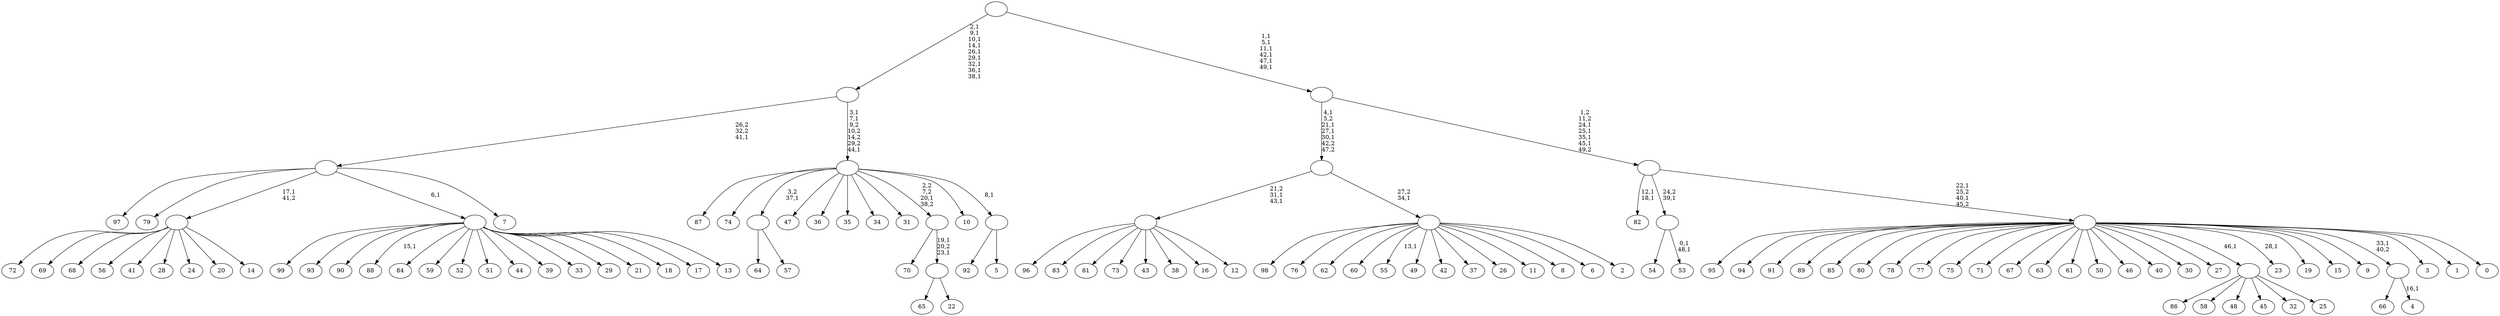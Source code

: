 digraph T {
	150 [label="99"]
	149 [label="98"]
	148 [label="97"]
	147 [label="96"]
	146 [label="95"]
	145 [label="94"]
	144 [label="93"]
	143 [label="92"]
	142 [label="91"]
	141 [label="90"]
	140 [label="89"]
	139 [label="88"]
	137 [label="87"]
	136 [label="86"]
	135 [label="85"]
	134 [label="84"]
	133 [label="83"]
	132 [label="82"]
	129 [label="81"]
	128 [label="80"]
	127 [label="79"]
	126 [label="78"]
	125 [label="77"]
	124 [label="76"]
	123 [label="75"]
	122 [label="74"]
	121 [label="73"]
	120 [label="72"]
	119 [label="71"]
	118 [label="70"]
	117 [label="69"]
	116 [label="68"]
	115 [label="67"]
	114 [label="66"]
	113 [label="65"]
	112 [label="64"]
	111 [label="63"]
	110 [label="62"]
	109 [label="61"]
	108 [label="60"]
	107 [label="59"]
	106 [label="58"]
	105 [label="57"]
	104 [label=""]
	103 [label="56"]
	102 [label="55"]
	100 [label="54"]
	99 [label="53"]
	96 [label=""]
	95 [label="52"]
	94 [label="51"]
	93 [label="50"]
	92 [label="49"]
	91 [label="48"]
	90 [label="47"]
	89 [label="46"]
	88 [label="45"]
	87 [label="44"]
	86 [label="43"]
	85 [label="42"]
	84 [label="41"]
	83 [label="40"]
	82 [label="39"]
	81 [label="38"]
	80 [label="37"]
	79 [label="36"]
	78 [label="35"]
	77 [label="34"]
	76 [label="33"]
	75 [label="32"]
	74 [label="31"]
	73 [label="30"]
	72 [label="29"]
	71 [label="28"]
	70 [label="27"]
	69 [label="26"]
	68 [label="25"]
	67 [label=""]
	66 [label="24"]
	65 [label="23"]
	63 [label="22"]
	62 [label=""]
	60 [label=""]
	59 [label="21"]
	58 [label="20"]
	57 [label="19"]
	56 [label="18"]
	55 [label="17"]
	54 [label="16"]
	53 [label="15"]
	52 [label="14"]
	51 [label=""]
	50 [label="13"]
	49 [label=""]
	48 [label="12"]
	47 [label=""]
	45 [label="11"]
	44 [label="10"]
	43 [label="9"]
	42 [label="8"]
	41 [label="7"]
	40 [label=""]
	39 [label="6"]
	38 [label="5"]
	37 [label=""]
	36 [label=""]
	33 [label=""]
	24 [label="4"]
	22 [label=""]
	21 [label="3"]
	20 [label="2"]
	19 [label=""]
	18 [label=""]
	14 [label="1"]
	13 [label="0"]
	12 [label=""]
	10 [label=""]
	6 [label=""]
	0 [label=""]
	104 -> 112 [label=""]
	104 -> 105 [label=""]
	96 -> 99 [label="0,1\n48,1"]
	96 -> 100 [label=""]
	67 -> 136 [label=""]
	67 -> 106 [label=""]
	67 -> 91 [label=""]
	67 -> 88 [label=""]
	67 -> 75 [label=""]
	67 -> 68 [label=""]
	62 -> 113 [label=""]
	62 -> 63 [label=""]
	60 -> 62 [label="19,1\n20,2\n23,1"]
	60 -> 118 [label=""]
	51 -> 120 [label=""]
	51 -> 117 [label=""]
	51 -> 116 [label=""]
	51 -> 103 [label=""]
	51 -> 84 [label=""]
	51 -> 71 [label=""]
	51 -> 66 [label=""]
	51 -> 58 [label=""]
	51 -> 52 [label=""]
	49 -> 139 [label="15,1"]
	49 -> 150 [label=""]
	49 -> 144 [label=""]
	49 -> 141 [label=""]
	49 -> 134 [label=""]
	49 -> 107 [label=""]
	49 -> 95 [label=""]
	49 -> 94 [label=""]
	49 -> 87 [label=""]
	49 -> 82 [label=""]
	49 -> 76 [label=""]
	49 -> 72 [label=""]
	49 -> 59 [label=""]
	49 -> 56 [label=""]
	49 -> 55 [label=""]
	49 -> 50 [label=""]
	47 -> 147 [label=""]
	47 -> 133 [label=""]
	47 -> 129 [label=""]
	47 -> 121 [label=""]
	47 -> 86 [label=""]
	47 -> 81 [label=""]
	47 -> 54 [label=""]
	47 -> 48 [label=""]
	40 -> 148 [label=""]
	40 -> 127 [label=""]
	40 -> 51 [label="17,1\n41,2"]
	40 -> 49 [label="6,1"]
	40 -> 41 [label=""]
	37 -> 143 [label=""]
	37 -> 38 [label=""]
	36 -> 137 [label=""]
	36 -> 122 [label=""]
	36 -> 104 [label="3,2\n37,1"]
	36 -> 90 [label=""]
	36 -> 79 [label=""]
	36 -> 78 [label=""]
	36 -> 77 [label=""]
	36 -> 74 [label=""]
	36 -> 60 [label="2,2\n7,2\n20,1\n38,2"]
	36 -> 44 [label=""]
	36 -> 37 [label="8,1"]
	33 -> 36 [label="3,1\n7,1\n9,2\n10,2\n14,2\n29,2\n44,1"]
	33 -> 40 [label="26,2\n32,2\n41,1"]
	22 -> 24 [label="16,1"]
	22 -> 114 [label=""]
	19 -> 102 [label="13,1"]
	19 -> 149 [label=""]
	19 -> 124 [label=""]
	19 -> 110 [label=""]
	19 -> 108 [label=""]
	19 -> 92 [label=""]
	19 -> 85 [label=""]
	19 -> 80 [label=""]
	19 -> 69 [label=""]
	19 -> 45 [label=""]
	19 -> 42 [label=""]
	19 -> 39 [label=""]
	19 -> 20 [label=""]
	18 -> 47 [label="21,2\n31,1\n43,1"]
	18 -> 19 [label="27,2\n34,1"]
	12 -> 65 [label="28,1"]
	12 -> 146 [label=""]
	12 -> 145 [label=""]
	12 -> 142 [label=""]
	12 -> 140 [label=""]
	12 -> 135 [label=""]
	12 -> 128 [label=""]
	12 -> 126 [label=""]
	12 -> 125 [label=""]
	12 -> 123 [label=""]
	12 -> 119 [label=""]
	12 -> 115 [label=""]
	12 -> 111 [label=""]
	12 -> 109 [label=""]
	12 -> 93 [label=""]
	12 -> 89 [label=""]
	12 -> 83 [label=""]
	12 -> 73 [label=""]
	12 -> 70 [label=""]
	12 -> 67 [label="46,1"]
	12 -> 57 [label=""]
	12 -> 53 [label=""]
	12 -> 43 [label=""]
	12 -> 22 [label="33,1\n40,2"]
	12 -> 21 [label=""]
	12 -> 14 [label=""]
	12 -> 13 [label=""]
	10 -> 12 [label="22,1\n25,2\n40,1\n45,2"]
	10 -> 132 [label="12,1\n18,1"]
	10 -> 96 [label="24,2\n39,1"]
	6 -> 10 [label="1,2\n11,2\n24,1\n25,1\n35,1\n45,1\n49,2"]
	6 -> 18 [label="4,1\n5,2\n21,1\n27,1\n30,1\n42,2\n47,2"]
	0 -> 6 [label="1,1\n5,1\n11,1\n42,1\n47,1\n49,1"]
	0 -> 33 [label="2,1\n9,1\n10,1\n14,1\n26,1\n29,1\n32,1\n36,1\n38,1"]
}
